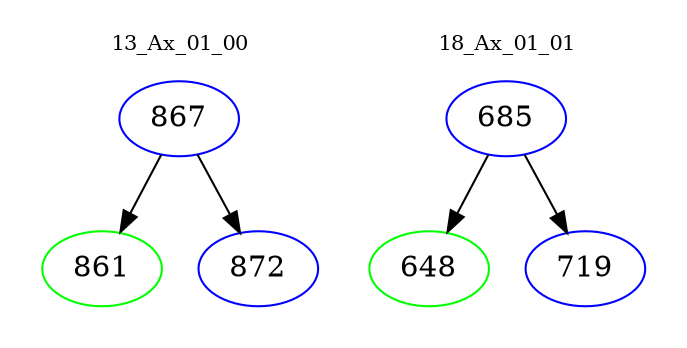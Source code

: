 digraph{
subgraph cluster_0 {
color = white
label = "13_Ax_01_00";
fontsize=10;
T0_867 [label="867", color="blue"]
T0_867 -> T0_861 [color="black"]
T0_861 [label="861", color="green"]
T0_867 -> T0_872 [color="black"]
T0_872 [label="872", color="blue"]
}
subgraph cluster_1 {
color = white
label = "18_Ax_01_01";
fontsize=10;
T1_685 [label="685", color="blue"]
T1_685 -> T1_648 [color="black"]
T1_648 [label="648", color="green"]
T1_685 -> T1_719 [color="black"]
T1_719 [label="719", color="blue"]
}
}

